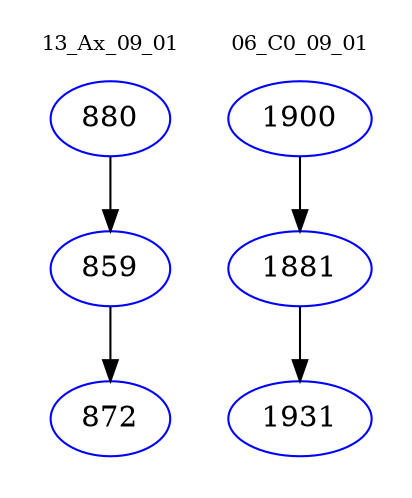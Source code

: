 digraph{
subgraph cluster_0 {
color = white
label = "13_Ax_09_01";
fontsize=10;
T0_880 [label="880", color="blue"]
T0_880 -> T0_859 [color="black"]
T0_859 [label="859", color="blue"]
T0_859 -> T0_872 [color="black"]
T0_872 [label="872", color="blue"]
}
subgraph cluster_1 {
color = white
label = "06_C0_09_01";
fontsize=10;
T1_1900 [label="1900", color="blue"]
T1_1900 -> T1_1881 [color="black"]
T1_1881 [label="1881", color="blue"]
T1_1881 -> T1_1931 [color="black"]
T1_1931 [label="1931", color="blue"]
}
}
